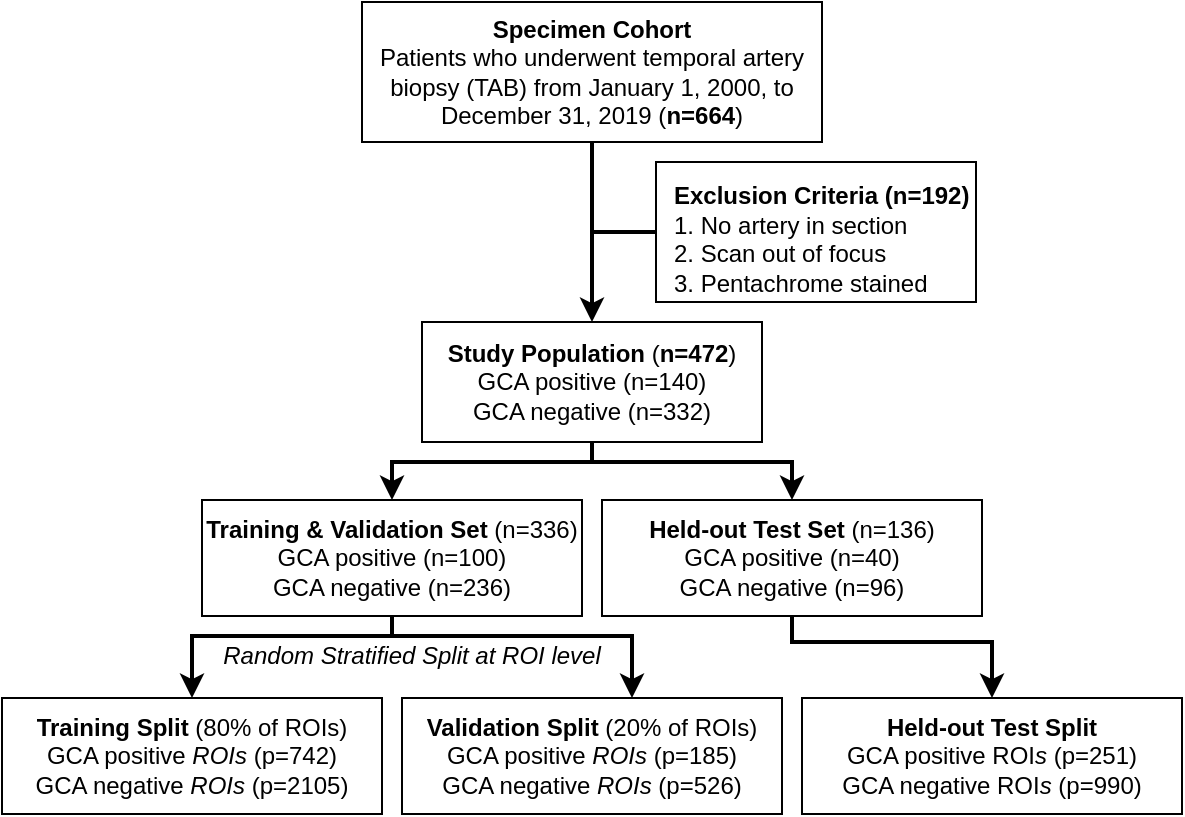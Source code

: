 <mxfile version="26.2.14">
  <diagram name="Page-1" id="ppxMbuK1FL39pvvQCpOG">
    <mxGraphModel dx="705" dy="474" grid="1" gridSize="10" guides="1" tooltips="1" connect="1" arrows="1" fold="1" page="1" pageScale="1" pageWidth="850" pageHeight="1100" math="0" shadow="0">
      <root>
        <mxCell id="0" />
        <mxCell id="1" parent="0" />
        <mxCell id="71t9Yjp6_9-igJBRCe6k-6" style="edgeStyle=orthogonalEdgeStyle;rounded=0;orthogonalLoop=1;jettySize=auto;html=1;strokeWidth=2;" parent="1" source="71t9Yjp6_9-igJBRCe6k-1" target="71t9Yjp6_9-igJBRCe6k-5" edge="1">
          <mxGeometry relative="1" as="geometry" />
        </mxCell>
        <mxCell id="71t9Yjp6_9-igJBRCe6k-14" style="edgeStyle=orthogonalEdgeStyle;rounded=0;orthogonalLoop=1;jettySize=auto;html=1;exitX=0.5;exitY=1;exitDx=0;exitDy=0;entryX=0;entryY=0.5;entryDx=0;entryDy=0;strokeWidth=2;endArrow=none;endFill=0;" parent="1" source="71t9Yjp6_9-igJBRCe6k-1" target="71t9Yjp6_9-igJBRCe6k-4" edge="1">
          <mxGeometry relative="1" as="geometry" />
        </mxCell>
        <mxCell id="71t9Yjp6_9-igJBRCe6k-1" value="&lt;b&gt;Specimen Cohort&lt;/b&gt;&lt;br&gt;&lt;div&gt;Patients who underwent temporal artery biopsy (TAB) from January 1, 2000, to December 31, 2019 (&lt;b&gt;n=664&lt;/b&gt;)&lt;br&gt;&lt;/div&gt;" style="rounded=0;whiteSpace=wrap;html=1;" parent="1" vertex="1">
          <mxGeometry x="320" y="150" width="230" height="70" as="geometry" />
        </mxCell>
        <mxCell id="71t9Yjp6_9-igJBRCe6k-4" value="&lt;div align=&quot;left&quot;&gt;&lt;br&gt;&lt;/div&gt;&lt;div align=&quot;left&quot;&gt;&lt;b&gt;Exclusion Criteria (n=192)&lt;/b&gt;&lt;br&gt;&lt;/div&gt;&lt;div align=&quot;left&quot;&gt;1. No artery in section&lt;br&gt;&lt;/div&gt;&lt;div align=&quot;left&quot;&gt;2. Scan out of focus&lt;br&gt;&lt;/div&gt;&lt;div align=&quot;left&quot;&gt;3. Pentachrome stained&lt;/div&gt;" style="rounded=0;whiteSpace=wrap;html=1;align=left;verticalAlign=bottom;spacingLeft=7;" parent="1" vertex="1">
          <mxGeometry x="467" y="230" width="160" height="70" as="geometry" />
        </mxCell>
        <mxCell id="71t9Yjp6_9-igJBRCe6k-12" style="edgeStyle=orthogonalEdgeStyle;rounded=0;orthogonalLoop=1;jettySize=auto;html=1;exitX=0.5;exitY=1;exitDx=0;exitDy=0;entryX=0.5;entryY=0;entryDx=0;entryDy=0;strokeWidth=2;" parent="1" source="71t9Yjp6_9-igJBRCe6k-5" target="71t9Yjp6_9-igJBRCe6k-10" edge="1">
          <mxGeometry relative="1" as="geometry">
            <Array as="points">
              <mxPoint x="435" y="380" />
              <mxPoint x="535" y="380" />
            </Array>
          </mxGeometry>
        </mxCell>
        <mxCell id="71t9Yjp6_9-igJBRCe6k-13" style="edgeStyle=orthogonalEdgeStyle;rounded=0;orthogonalLoop=1;jettySize=auto;html=1;exitX=0.5;exitY=1;exitDx=0;exitDy=0;strokeWidth=2;" parent="1" source="71t9Yjp6_9-igJBRCe6k-5" target="71t9Yjp6_9-igJBRCe6k-8" edge="1">
          <mxGeometry relative="1" as="geometry">
            <Array as="points">
              <mxPoint x="435" y="380" />
              <mxPoint x="335" y="380" />
            </Array>
          </mxGeometry>
        </mxCell>
        <mxCell id="71t9Yjp6_9-igJBRCe6k-5" value="&lt;b&gt;Study Population &lt;/b&gt;(&lt;b&gt;n=472&lt;/b&gt;)&lt;div&gt;GCA positive (n=140)&lt;br&gt;&lt;/div&gt;&lt;div&gt;GCA negative (n=332)&lt;br&gt;&lt;/div&gt;" style="rounded=0;whiteSpace=wrap;html=1;" parent="1" vertex="1">
          <mxGeometry x="350" y="310" width="170" height="60" as="geometry" />
        </mxCell>
        <mxCell id="71t9Yjp6_9-igJBRCe6k-17" style="edgeStyle=orthogonalEdgeStyle;rounded=0;orthogonalLoop=1;jettySize=auto;html=1;exitX=0.5;exitY=1;exitDx=0;exitDy=0;fontStyle=0;strokeWidth=2;entryX=0.5;entryY=0;entryDx=0;entryDy=0;" parent="1" source="71t9Yjp6_9-igJBRCe6k-8" target="71t9Yjp6_9-igJBRCe6k-15" edge="1">
          <mxGeometry relative="1" as="geometry">
            <Array as="points">
              <mxPoint x="335" y="467" />
              <mxPoint x="235" y="467" />
            </Array>
          </mxGeometry>
        </mxCell>
        <mxCell id="71t9Yjp6_9-igJBRCe6k-18" value="" style="edgeStyle=orthogonalEdgeStyle;rounded=0;orthogonalLoop=1;jettySize=auto;html=1;exitX=0.5;exitY=1;exitDx=0;exitDy=0;fontSize=12;fontStyle=0;strokeWidth=2;" parent="1" source="71t9Yjp6_9-igJBRCe6k-8" target="71t9Yjp6_9-igJBRCe6k-16" edge="1">
          <mxGeometry relative="1" as="geometry">
            <Array as="points">
              <mxPoint x="335" y="467" />
              <mxPoint x="455" y="467" />
            </Array>
          </mxGeometry>
        </mxCell>
        <mxCell id="71t9Yjp6_9-igJBRCe6k-8" value="&lt;b&gt;Training &amp;amp; Validation Set &lt;/b&gt;(n=336)&lt;div&gt;GCA positive (n=100)&lt;br&gt;&lt;/div&gt;GCA negative (n=236)" style="rounded=0;whiteSpace=wrap;html=1;" parent="1" vertex="1">
          <mxGeometry x="240" y="399" width="190" height="58" as="geometry" />
        </mxCell>
        <mxCell id="71t9Yjp6_9-igJBRCe6k-23" style="edgeStyle=orthogonalEdgeStyle;rounded=0;orthogonalLoop=1;jettySize=auto;html=1;entryX=0.5;entryY=0;entryDx=0;entryDy=0;strokeWidth=2;" parent="1" source="71t9Yjp6_9-igJBRCe6k-10" target="71t9Yjp6_9-igJBRCe6k-22" edge="1">
          <mxGeometry relative="1" as="geometry">
            <Array as="points">
              <mxPoint x="535" y="470" />
              <mxPoint x="635" y="470" />
            </Array>
          </mxGeometry>
        </mxCell>
        <mxCell id="71t9Yjp6_9-igJBRCe6k-10" value="&lt;div&gt;&lt;b&gt;Held-out Test Set &lt;/b&gt;(n=136)&lt;div&gt;GCA positive (n=40)&lt;br&gt;&lt;/div&gt;GCA negative (n=96)&lt;/div&gt;" style="rounded=0;whiteSpace=wrap;html=1;" parent="1" vertex="1">
          <mxGeometry x="440" y="399" width="190" height="58" as="geometry" />
        </mxCell>
        <mxCell id="71t9Yjp6_9-igJBRCe6k-15" value="&lt;b&gt;Training Split &lt;/b&gt;(80% of ROIs)&lt;br&gt;&lt;b&gt;&lt;/b&gt;&lt;div&gt;GCA positive &lt;i&gt;ROIs&lt;/i&gt;&amp;nbsp;(p=742)&lt;br&gt;&lt;/div&gt;GCA negative &lt;i&gt;ROIs&lt;/i&gt;&amp;nbsp;(p=2105)" style="rounded=0;whiteSpace=wrap;html=1;" parent="1" vertex="1">
          <mxGeometry x="140" y="498" width="190" height="58" as="geometry" />
        </mxCell>
        <mxCell id="71t9Yjp6_9-igJBRCe6k-16" value="&lt;b&gt;Validation Split &lt;/b&gt;(20% of ROIs)&lt;b&gt;&lt;br&gt;&lt;/b&gt;&lt;div&gt;GCA positive &lt;i&gt;ROIs&lt;/i&gt;&amp;nbsp;(p=185)&lt;br&gt;&lt;/div&gt;GCA negative &lt;i&gt;ROIs&lt;/i&gt;&amp;nbsp;(p=526)" style="rounded=0;whiteSpace=wrap;html=1;" parent="1" vertex="1">
          <mxGeometry x="340" y="498" width="190" height="58" as="geometry" />
        </mxCell>
        <mxCell id="71t9Yjp6_9-igJBRCe6k-20" value="&lt;i&gt;Random Stratified Split at ROI level&lt;/i&gt;" style="text;html=1;strokeColor=none;fillColor=none;align=center;verticalAlign=middle;whiteSpace=wrap;rounded=0;fontSize=12;" parent="1" vertex="1">
          <mxGeometry x="240" y="467" width="210" height="20" as="geometry" />
        </mxCell>
        <mxCell id="71t9Yjp6_9-igJBRCe6k-22" value="&lt;b&gt;Held-out Test Split&lt;/b&gt;&lt;b&gt;&lt;br&gt;&lt;/b&gt;&lt;div&gt;GCA positive ROI&lt;i&gt;s&lt;/i&gt; (p=251)&lt;br&gt;&lt;/div&gt;GCA negative ROI&lt;i&gt;s&lt;/i&gt; (p=990)" style="rounded=0;whiteSpace=wrap;html=1;" parent="1" vertex="1">
          <mxGeometry x="540" y="498" width="190" height="58" as="geometry" />
        </mxCell>
      </root>
    </mxGraphModel>
  </diagram>
</mxfile>
